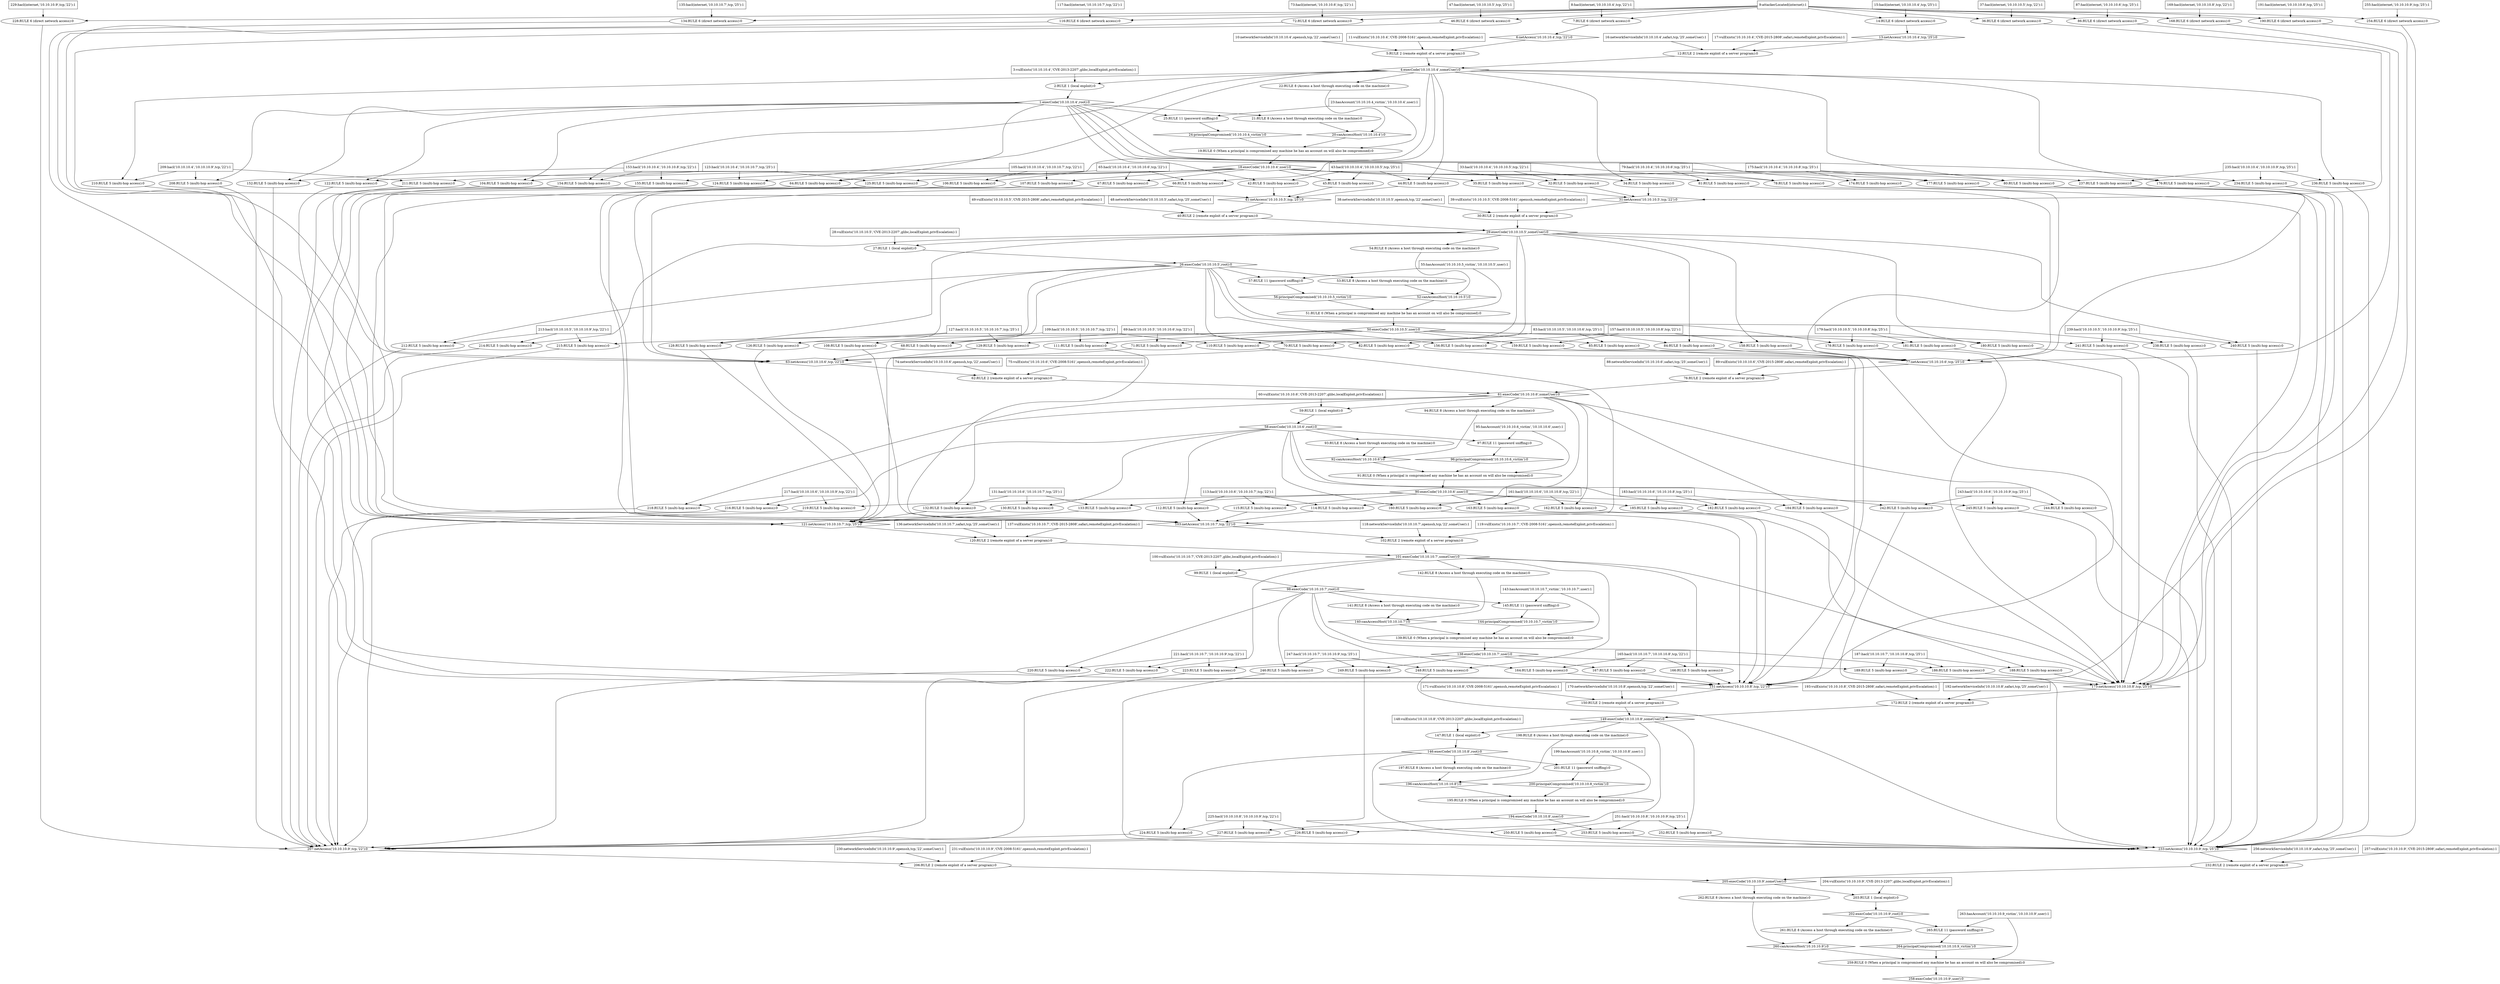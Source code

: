 digraph G {
	1 [label="1:execCode('10.10.10.4',root):0",shape=diamond];
	2 [label="2:RULE 1 (local exploit):0",shape=ellipse];
	3 [label="3:vulExists('10.10.10.4','CVE-2013-2207',glibc,localExploit,privEscalation):1",shape=box];
	4 [label="4:execCode('10.10.10.4',someUser):0",shape=diamond];
	5 [label="5:RULE 2 (remote exploit of a server program):0",shape=ellipse];
	6 [label="6:netAccess('10.10.10.4',tcp,'22'):0",shape=diamond];
	7 [label="7:RULE 6 (direct network access):0",shape=ellipse];
	8 [label="8:hacl(internet,'10.10.10.4',tcp,'22'):1",shape=box];
	9 [label="9:attackerLocated(internet):1",shape=box];
	10 [label="10:networkServiceInfo('10.10.10.4',openssh,tcp,'22',someUser):1",shape=box];
	11 [label="11:vulExists('10.10.10.4','CVE-2008-5161',openssh,remoteExploit,privEscalation):1",shape=box];
	12 [label="12:RULE 2 (remote exploit of a server program):0",shape=ellipse];
	13 [label="13:netAccess('10.10.10.4',tcp,'25'):0",shape=diamond];
	14 [label="14:RULE 6 (direct network access):0",shape=ellipse];
	15 [label="15:hacl(internet,'10.10.10.4',tcp,'25'):1",shape=box];
	16 [label="16:networkServiceInfo('10.10.10.4',safari,tcp,'25',someUser):1",shape=box];
	17 [label="17:vulExists('10.10.10.4','CVE-2015-2808',safari,remoteExploit,privEscalation):1",shape=box];
	18 [label="18:execCode('10.10.10.4',user):0",shape=diamond];
	19 [label="19:RULE 0 (When a principal is compromised any machine he has an account on will also be compromised):0",shape=ellipse];
	20 [label="20:canAccessHost('10.10.10.4'):0",shape=diamond];
	21 [label="21:RULE 8 (Access a host through executing code on the machine):0",shape=ellipse];
	22 [label="22:RULE 8 (Access a host through executing code on the machine):0",shape=ellipse];
	23 [label="23:hasAccount('10.10.10.4_victim','10.10.10.4',user):1",shape=box];
	24 [label="24:principalCompromised('10.10.10.4_victim'):0",shape=diamond];
	25 [label="25:RULE 11 (password sniffing):0",shape=ellipse];
	26 [label="26:execCode('10.10.10.5',root):0",shape=diamond];
	27 [label="27:RULE 1 (local exploit):0",shape=ellipse];
	28 [label="28:vulExists('10.10.10.5','CVE-2013-2207',glibc,localExploit,privEscalation):1",shape=box];
	29 [label="29:execCode('10.10.10.5',someUser):0",shape=diamond];
	30 [label="30:RULE 2 (remote exploit of a server program):0",shape=ellipse];
	31 [label="31:netAccess('10.10.10.5',tcp,'22'):0",shape=diamond];
	32 [label="32:RULE 5 (multi-hop access):0",shape=ellipse];
	33 [label="33:hacl('10.10.10.4','10.10.10.5',tcp,'22'):1",shape=box];
	34 [label="34:RULE 5 (multi-hop access):0",shape=ellipse];
	35 [label="35:RULE 5 (multi-hop access):0",shape=ellipse];
	36 [label="36:RULE 6 (direct network access):0",shape=ellipse];
	37 [label="37:hacl(internet,'10.10.10.5',tcp,'22'):1",shape=box];
	38 [label="38:networkServiceInfo('10.10.10.5',openssh,tcp,'22',someUser):1",shape=box];
	39 [label="39:vulExists('10.10.10.5','CVE-2008-5161',openssh,remoteExploit,privEscalation):1",shape=box];
	40 [label="40:RULE 2 (remote exploit of a server program):0",shape=ellipse];
	41 [label="41:netAccess('10.10.10.5',tcp,'25'):0",shape=diamond];
	42 [label="42:RULE 5 (multi-hop access):0",shape=ellipse];
	43 [label="43:hacl('10.10.10.4','10.10.10.5',tcp,'25'):1",shape=box];
	44 [label="44:RULE 5 (multi-hop access):0",shape=ellipse];
	45 [label="45:RULE 5 (multi-hop access):0",shape=ellipse];
	46 [label="46:RULE 6 (direct network access):0",shape=ellipse];
	47 [label="47:hacl(internet,'10.10.10.5',tcp,'25'):1",shape=box];
	48 [label="48:networkServiceInfo('10.10.10.5',safari,tcp,'25',someUser):1",shape=box];
	49 [label="49:vulExists('10.10.10.5','CVE-2015-2808',safari,remoteExploit,privEscalation):1",shape=box];
	50 [label="50:execCode('10.10.10.5',user):0",shape=diamond];
	51 [label="51:RULE 0 (When a principal is compromised any machine he has an account on will also be compromised):0",shape=ellipse];
	52 [label="52:canAccessHost('10.10.10.5'):0",shape=diamond];
	53 [label="53:RULE 8 (Access a host through executing code on the machine):0",shape=ellipse];
	54 [label="54:RULE 8 (Access a host through executing code on the machine):0",shape=ellipse];
	55 [label="55:hasAccount('10.10.10.5_victim','10.10.10.5',user):1",shape=box];
	56 [label="56:principalCompromised('10.10.10.5_victim'):0",shape=diamond];
	57 [label="57:RULE 11 (password sniffing):0",shape=ellipse];
	58 [label="58:execCode('10.10.10.6',root):0",shape=diamond];
	59 [label="59:RULE 1 (local exploit):0",shape=ellipse];
	60 [label="60:vulExists('10.10.10.6','CVE-2013-2207',glibc,localExploit,privEscalation):1",shape=box];
	61 [label="61:execCode('10.10.10.6',someUser):0",shape=diamond];
	62 [label="62:RULE 2 (remote exploit of a server program):0",shape=ellipse];
	63 [label="63:netAccess('10.10.10.6',tcp,'22'):0",shape=diamond];
	64 [label="64:RULE 5 (multi-hop access):0",shape=ellipse];
	65 [label="65:hacl('10.10.10.4','10.10.10.6',tcp,'22'):1",shape=box];
	66 [label="66:RULE 5 (multi-hop access):0",shape=ellipse];
	67 [label="67:RULE 5 (multi-hop access):0",shape=ellipse];
	68 [label="68:RULE 5 (multi-hop access):0",shape=ellipse];
	69 [label="69:hacl('10.10.10.5','10.10.10.6',tcp,'22'):1",shape=box];
	70 [label="70:RULE 5 (multi-hop access):0",shape=ellipse];
	71 [label="71:RULE 5 (multi-hop access):0",shape=ellipse];
	72 [label="72:RULE 6 (direct network access):0",shape=ellipse];
	73 [label="73:hacl(internet,'10.10.10.6',tcp,'22'):1",shape=box];
	74 [label="74:networkServiceInfo('10.10.10.6',openssh,tcp,'22',someUser):1",shape=box];
	75 [label="75:vulExists('10.10.10.6','CVE-2008-5161',openssh,remoteExploit,privEscalation):1",shape=box];
	76 [label="76:RULE 2 (remote exploit of a server program):0",shape=ellipse];
	77 [label="77:netAccess('10.10.10.6',tcp,'25'):0",shape=diamond];
	78 [label="78:RULE 5 (multi-hop access):0",shape=ellipse];
	79 [label="79:hacl('10.10.10.4','10.10.10.6',tcp,'25'):1",shape=box];
	80 [label="80:RULE 5 (multi-hop access):0",shape=ellipse];
	81 [label="81:RULE 5 (multi-hop access):0",shape=ellipse];
	82 [label="82:RULE 5 (multi-hop access):0",shape=ellipse];
	83 [label="83:hacl('10.10.10.5','10.10.10.6',tcp,'25'):1",shape=box];
	84 [label="84:RULE 5 (multi-hop access):0",shape=ellipse];
	85 [label="85:RULE 5 (multi-hop access):0",shape=ellipse];
	86 [label="86:RULE 6 (direct network access):0",shape=ellipse];
	87 [label="87:hacl(internet,'10.10.10.6',tcp,'25'):1",shape=box];
	88 [label="88:networkServiceInfo('10.10.10.6',safari,tcp,'25',someUser):1",shape=box];
	89 [label="89:vulExists('10.10.10.6','CVE-2015-2808',safari,remoteExploit,privEscalation):1",shape=box];
	90 [label="90:execCode('10.10.10.6',user):0",shape=diamond];
	91 [label="91:RULE 0 (When a principal is compromised any machine he has an account on will also be compromised):0",shape=ellipse];
	92 [label="92:canAccessHost('10.10.10.6'):0",shape=diamond];
	93 [label="93:RULE 8 (Access a host through executing code on the machine):0",shape=ellipse];
	94 [label="94:RULE 8 (Access a host through executing code on the machine):0",shape=ellipse];
	95 [label="95:hasAccount('10.10.10.6_victim','10.10.10.6',user):1",shape=box];
	96 [label="96:principalCompromised('10.10.10.6_victim'):0",shape=diamond];
	97 [label="97:RULE 11 (password sniffing):0",shape=ellipse];
	98 [label="98:execCode('10.10.10.7',root):0",shape=diamond];
	99 [label="99:RULE 1 (local exploit):0",shape=ellipse];
	100 [label="100:vulExists('10.10.10.7','CVE-2013-2207',glibc,localExploit,privEscalation):1",shape=box];
	101 [label="101:execCode('10.10.10.7',someUser):0",shape=diamond];
	102 [label="102:RULE 2 (remote exploit of a server program):0",shape=ellipse];
	103 [label="103:netAccess('10.10.10.7',tcp,'22'):0",shape=diamond];
	104 [label="104:RULE 5 (multi-hop access):0",shape=ellipse];
	105 [label="105:hacl('10.10.10.4','10.10.10.7',tcp,'22'):1",shape=box];
	106 [label="106:RULE 5 (multi-hop access):0",shape=ellipse];
	107 [label="107:RULE 5 (multi-hop access):0",shape=ellipse];
	108 [label="108:RULE 5 (multi-hop access):0",shape=ellipse];
	109 [label="109:hacl('10.10.10.5','10.10.10.7',tcp,'22'):1",shape=box];
	110 [label="110:RULE 5 (multi-hop access):0",shape=ellipse];
	111 [label="111:RULE 5 (multi-hop access):0",shape=ellipse];
	112 [label="112:RULE 5 (multi-hop access):0",shape=ellipse];
	113 [label="113:hacl('10.10.10.6','10.10.10.7',tcp,'22'):1",shape=box];
	114 [label="114:RULE 5 (multi-hop access):0",shape=ellipse];
	115 [label="115:RULE 5 (multi-hop access):0",shape=ellipse];
	116 [label="116:RULE 6 (direct network access):0",shape=ellipse];
	117 [label="117:hacl(internet,'10.10.10.7',tcp,'22'):1",shape=box];
	118 [label="118:networkServiceInfo('10.10.10.7',openssh,tcp,'22',someUser):1",shape=box];
	119 [label="119:vulExists('10.10.10.7','CVE-2008-5161',openssh,remoteExploit,privEscalation):1",shape=box];
	120 [label="120:RULE 2 (remote exploit of a server program):0",shape=ellipse];
	121 [label="121:netAccess('10.10.10.7',tcp,'25'):0",shape=diamond];
	122 [label="122:RULE 5 (multi-hop access):0",shape=ellipse];
	123 [label="123:hacl('10.10.10.4','10.10.10.7',tcp,'25'):1",shape=box];
	124 [label="124:RULE 5 (multi-hop access):0",shape=ellipse];
	125 [label="125:RULE 5 (multi-hop access):0",shape=ellipse];
	126 [label="126:RULE 5 (multi-hop access):0",shape=ellipse];
	127 [label="127:hacl('10.10.10.5','10.10.10.7',tcp,'25'):1",shape=box];
	128 [label="128:RULE 5 (multi-hop access):0",shape=ellipse];
	129 [label="129:RULE 5 (multi-hop access):0",shape=ellipse];
	130 [label="130:RULE 5 (multi-hop access):0",shape=ellipse];
	131 [label="131:hacl('10.10.10.6','10.10.10.7',tcp,'25'):1",shape=box];
	132 [label="132:RULE 5 (multi-hop access):0",shape=ellipse];
	133 [label="133:RULE 5 (multi-hop access):0",shape=ellipse];
	134 [label="134:RULE 6 (direct network access):0",shape=ellipse];
	135 [label="135:hacl(internet,'10.10.10.7',tcp,'25'):1",shape=box];
	136 [label="136:networkServiceInfo('10.10.10.7',safari,tcp,'25',someUser):1",shape=box];
	137 [label="137:vulExists('10.10.10.7','CVE-2015-2808',safari,remoteExploit,privEscalation):1",shape=box];
	138 [label="138:execCode('10.10.10.7',user):0",shape=diamond];
	139 [label="139:RULE 0 (When a principal is compromised any machine he has an account on will also be compromised):0",shape=ellipse];
	140 [label="140:canAccessHost('10.10.10.7'):0",shape=diamond];
	141 [label="141:RULE 8 (Access a host through executing code on the machine):0",shape=ellipse];
	142 [label="142:RULE 8 (Access a host through executing code on the machine):0",shape=ellipse];
	143 [label="143:hasAccount('10.10.10.7_victim','10.10.10.7',user):1",shape=box];
	144 [label="144:principalCompromised('10.10.10.7_victim'):0",shape=diamond];
	145 [label="145:RULE 11 (password sniffing):0",shape=ellipse];
	146 [label="146:execCode('10.10.10.8',root):0",shape=diamond];
	147 [label="147:RULE 1 (local exploit):0",shape=ellipse];
	148 [label="148:vulExists('10.10.10.8','CVE-2013-2207',glibc,localExploit,privEscalation):1",shape=box];
	149 [label="149:execCode('10.10.10.8',someUser):0",shape=diamond];
	150 [label="150:RULE 2 (remote exploit of a server program):0",shape=ellipse];
	151 [label="151:netAccess('10.10.10.8',tcp,'22'):0",shape=diamond];
	152 [label="152:RULE 5 (multi-hop access):0",shape=ellipse];
	153 [label="153:hacl('10.10.10.4','10.10.10.8',tcp,'22'):1",shape=box];
	154 [label="154:RULE 5 (multi-hop access):0",shape=ellipse];
	155 [label="155:RULE 5 (multi-hop access):0",shape=ellipse];
	156 [label="156:RULE 5 (multi-hop access):0",shape=ellipse];
	157 [label="157:hacl('10.10.10.5','10.10.10.8',tcp,'22'):1",shape=box];
	158 [label="158:RULE 5 (multi-hop access):0",shape=ellipse];
	159 [label="159:RULE 5 (multi-hop access):0",shape=ellipse];
	160 [label="160:RULE 5 (multi-hop access):0",shape=ellipse];
	161 [label="161:hacl('10.10.10.6','10.10.10.8',tcp,'22'):1",shape=box];
	162 [label="162:RULE 5 (multi-hop access):0",shape=ellipse];
	163 [label="163:RULE 5 (multi-hop access):0",shape=ellipse];
	164 [label="164:RULE 5 (multi-hop access):0",shape=ellipse];
	165 [label="165:hacl('10.10.10.7','10.10.10.8',tcp,'22'):1",shape=box];
	166 [label="166:RULE 5 (multi-hop access):0",shape=ellipse];
	167 [label="167:RULE 5 (multi-hop access):0",shape=ellipse];
	168 [label="168:RULE 6 (direct network access):0",shape=ellipse];
	169 [label="169:hacl(internet,'10.10.10.8',tcp,'22'):1",shape=box];
	170 [label="170:networkServiceInfo('10.10.10.8',openssh,tcp,'22',someUser):1",shape=box];
	171 [label="171:vulExists('10.10.10.8','CVE-2008-5161',openssh,remoteExploit,privEscalation):1",shape=box];
	172 [label="172:RULE 2 (remote exploit of a server program):0",shape=ellipse];
	173 [label="173:netAccess('10.10.10.8',tcp,'25'):0",shape=diamond];
	174 [label="174:RULE 5 (multi-hop access):0",shape=ellipse];
	175 [label="175:hacl('10.10.10.4','10.10.10.8',tcp,'25'):1",shape=box];
	176 [label="176:RULE 5 (multi-hop access):0",shape=ellipse];
	177 [label="177:RULE 5 (multi-hop access):0",shape=ellipse];
	178 [label="178:RULE 5 (multi-hop access):0",shape=ellipse];
	179 [label="179:hacl('10.10.10.5','10.10.10.8',tcp,'25'):1",shape=box];
	180 [label="180:RULE 5 (multi-hop access):0",shape=ellipse];
	181 [label="181:RULE 5 (multi-hop access):0",shape=ellipse];
	182 [label="182:RULE 5 (multi-hop access):0",shape=ellipse];
	183 [label="183:hacl('10.10.10.6','10.10.10.8',tcp,'25'):1",shape=box];
	184 [label="184:RULE 5 (multi-hop access):0",shape=ellipse];
	185 [label="185:RULE 5 (multi-hop access):0",shape=ellipse];
	186 [label="186:RULE 5 (multi-hop access):0",shape=ellipse];
	187 [label="187:hacl('10.10.10.7','10.10.10.8',tcp,'25'):1",shape=box];
	188 [label="188:RULE 5 (multi-hop access):0",shape=ellipse];
	189 [label="189:RULE 5 (multi-hop access):0",shape=ellipse];
	190 [label="190:RULE 6 (direct network access):0",shape=ellipse];
	191 [label="191:hacl(internet,'10.10.10.8',tcp,'25'):1",shape=box];
	192 [label="192:networkServiceInfo('10.10.10.8',safari,tcp,'25',someUser):1",shape=box];
	193 [label="193:vulExists('10.10.10.8','CVE-2015-2808',safari,remoteExploit,privEscalation):1",shape=box];
	194 [label="194:execCode('10.10.10.8',user):0",shape=diamond];
	195 [label="195:RULE 0 (When a principal is compromised any machine he has an account on will also be compromised):0",shape=ellipse];
	196 [label="196:canAccessHost('10.10.10.8'):0",shape=diamond];
	197 [label="197:RULE 8 (Access a host through executing code on the machine):0",shape=ellipse];
	198 [label="198:RULE 8 (Access a host through executing code on the machine):0",shape=ellipse];
	199 [label="199:hasAccount('10.10.10.8_victim','10.10.10.8',user):1",shape=box];
	200 [label="200:principalCompromised('10.10.10.8_victim'):0",shape=diamond];
	201 [label="201:RULE 11 (password sniffing):0",shape=ellipse];
	202 [label="202:execCode('10.10.10.9',root):0",shape=diamond];
	203 [label="203:RULE 1 (local exploit):0",shape=ellipse];
	204 [label="204:vulExists('10.10.10.9','CVE-2013-2207',glibc,localExploit,privEscalation):1",shape=box];
	205 [label="205:execCode('10.10.10.9',someUser):0",shape=diamond];
	206 [label="206:RULE 2 (remote exploit of a server program):0",shape=ellipse];
	207 [label="207:netAccess('10.10.10.9',tcp,'22'):0",shape=diamond];
	208 [label="208:RULE 5 (multi-hop access):0",shape=ellipse];
	209 [label="209:hacl('10.10.10.4','10.10.10.9',tcp,'22'):1",shape=box];
	210 [label="210:RULE 5 (multi-hop access):0",shape=ellipse];
	211 [label="211:RULE 5 (multi-hop access):0",shape=ellipse];
	212 [label="212:RULE 5 (multi-hop access):0",shape=ellipse];
	213 [label="213:hacl('10.10.10.5','10.10.10.9',tcp,'22'):1",shape=box];
	214 [label="214:RULE 5 (multi-hop access):0",shape=ellipse];
	215 [label="215:RULE 5 (multi-hop access):0",shape=ellipse];
	216 [label="216:RULE 5 (multi-hop access):0",shape=ellipse];
	217 [label="217:hacl('10.10.10.6','10.10.10.9',tcp,'22'):1",shape=box];
	218 [label="218:RULE 5 (multi-hop access):0",shape=ellipse];
	219 [label="219:RULE 5 (multi-hop access):0",shape=ellipse];
	220 [label="220:RULE 5 (multi-hop access):0",shape=ellipse];
	221 [label="221:hacl('10.10.10.7','10.10.10.9',tcp,'22'):1",shape=box];
	222 [label="222:RULE 5 (multi-hop access):0",shape=ellipse];
	223 [label="223:RULE 5 (multi-hop access):0",shape=ellipse];
	224 [label="224:RULE 5 (multi-hop access):0",shape=ellipse];
	225 [label="225:hacl('10.10.10.8','10.10.10.9',tcp,'22'):1",shape=box];
	226 [label="226:RULE 5 (multi-hop access):0",shape=ellipse];
	227 [label="227:RULE 5 (multi-hop access):0",shape=ellipse];
	228 [label="228:RULE 6 (direct network access):0",shape=ellipse];
	229 [label="229:hacl(internet,'10.10.10.9',tcp,'22'):1",shape=box];
	230 [label="230:networkServiceInfo('10.10.10.9',openssh,tcp,'22',someUser):1",shape=box];
	231 [label="231:vulExists('10.10.10.9','CVE-2008-5161',openssh,remoteExploit,privEscalation):1",shape=box];
	232 [label="232:RULE 2 (remote exploit of a server program):0",shape=ellipse];
	233 [label="233:netAccess('10.10.10.9',tcp,'25'):0",shape=diamond];
	234 [label="234:RULE 5 (multi-hop access):0",shape=ellipse];
	235 [label="235:hacl('10.10.10.4','10.10.10.9',tcp,'25'):1",shape=box];
	236 [label="236:RULE 5 (multi-hop access):0",shape=ellipse];
	237 [label="237:RULE 5 (multi-hop access):0",shape=ellipse];
	238 [label="238:RULE 5 (multi-hop access):0",shape=ellipse];
	239 [label="239:hacl('10.10.10.5','10.10.10.9',tcp,'25'):1",shape=box];
	240 [label="240:RULE 5 (multi-hop access):0",shape=ellipse];
	241 [label="241:RULE 5 (multi-hop access):0",shape=ellipse];
	242 [label="242:RULE 5 (multi-hop access):0",shape=ellipse];
	243 [label="243:hacl('10.10.10.6','10.10.10.9',tcp,'25'):1",shape=box];
	244 [label="244:RULE 5 (multi-hop access):0",shape=ellipse];
	245 [label="245:RULE 5 (multi-hop access):0",shape=ellipse];
	246 [label="246:RULE 5 (multi-hop access):0",shape=ellipse];
	247 [label="247:hacl('10.10.10.7','10.10.10.9',tcp,'25'):1",shape=box];
	248 [label="248:RULE 5 (multi-hop access):0",shape=ellipse];
	249 [label="249:RULE 5 (multi-hop access):0",shape=ellipse];
	250 [label="250:RULE 5 (multi-hop access):0",shape=ellipse];
	251 [label="251:hacl('10.10.10.8','10.10.10.9',tcp,'25'):1",shape=box];
	252 [label="252:RULE 5 (multi-hop access):0",shape=ellipse];
	253 [label="253:RULE 5 (multi-hop access):0",shape=ellipse];
	254 [label="254:RULE 6 (direct network access):0",shape=ellipse];
	255 [label="255:hacl(internet,'10.10.10.9',tcp,'25'):1",shape=box];
	256 [label="256:networkServiceInfo('10.10.10.9',safari,tcp,'25',someUser):1",shape=box];
	257 [label="257:vulExists('10.10.10.9','CVE-2015-2808',safari,remoteExploit,privEscalation):1",shape=box];
	258 [label="258:execCode('10.10.10.9',user):0",shape=diamond];
	259 [label="259:RULE 0 (When a principal is compromised any machine he has an account on will also be compromised):0",shape=ellipse];
	260 [label="260:canAccessHost('10.10.10.9'):0",shape=diamond];
	261 [label="261:RULE 8 (Access a host through executing code on the machine):0",shape=ellipse];
	262 [label="262:RULE 8 (Access a host through executing code on the machine):0",shape=ellipse];
	263 [label="263:hasAccount('10.10.10.9_victim','10.10.10.9',user):1",shape=box];
	264 [label="264:principalCompromised('10.10.10.9_victim'):0",shape=diamond];
	265 [label="265:RULE 11 (password sniffing):0",shape=ellipse];
	3 -> 	2;
	8 -> 	7;
	9 -> 	7;
	7 -> 	6;
	6 -> 	5;
	10 -> 	5;
	11 -> 	5;
	5 -> 	4;
	15 -> 	14;
	9 -> 	14;
	14 -> 	13;
	13 -> 	12;
	16 -> 	12;
	17 -> 	12;
	12 -> 	4;
	4 -> 	2;
	2 -> 	1;
	1 -> 	21;
	21 -> 	20;
	4 -> 	22;
	22 -> 	20;
	20 -> 	19;
	23 -> 	19;
	1 -> 	25;
	23 -> 	25;
	25 -> 	24;
	24 -> 	19;
	19 -> 	18;
	28 -> 	27;
	33 -> 	32;
	1 -> 	32;
	32 -> 	31;
	33 -> 	34;
	4 -> 	34;
	34 -> 	31;
	33 -> 	35;
	18 -> 	35;
	35 -> 	31;
	37 -> 	36;
	9 -> 	36;
	36 -> 	31;
	31 -> 	30;
	38 -> 	30;
	39 -> 	30;
	30 -> 	29;
	43 -> 	42;
	1 -> 	42;
	42 -> 	41;
	43 -> 	44;
	4 -> 	44;
	44 -> 	41;
	43 -> 	45;
	18 -> 	45;
	45 -> 	41;
	47 -> 	46;
	9 -> 	46;
	46 -> 	41;
	41 -> 	40;
	48 -> 	40;
	49 -> 	40;
	40 -> 	29;
	29 -> 	27;
	27 -> 	26;
	26 -> 	53;
	53 -> 	52;
	29 -> 	54;
	54 -> 	52;
	52 -> 	51;
	55 -> 	51;
	26 -> 	57;
	55 -> 	57;
	57 -> 	56;
	56 -> 	51;
	51 -> 	50;
	60 -> 	59;
	65 -> 	64;
	1 -> 	64;
	64 -> 	63;
	65 -> 	66;
	4 -> 	66;
	66 -> 	63;
	65 -> 	67;
	18 -> 	67;
	67 -> 	63;
	69 -> 	68;
	26 -> 	68;
	68 -> 	63;
	69 -> 	70;
	29 -> 	70;
	70 -> 	63;
	69 -> 	71;
	50 -> 	71;
	71 -> 	63;
	73 -> 	72;
	9 -> 	72;
	72 -> 	63;
	63 -> 	62;
	74 -> 	62;
	75 -> 	62;
	62 -> 	61;
	79 -> 	78;
	1 -> 	78;
	78 -> 	77;
	79 -> 	80;
	4 -> 	80;
	80 -> 	77;
	79 -> 	81;
	18 -> 	81;
	81 -> 	77;
	83 -> 	82;
	26 -> 	82;
	82 -> 	77;
	83 -> 	84;
	29 -> 	84;
	84 -> 	77;
	83 -> 	85;
	50 -> 	85;
	85 -> 	77;
	87 -> 	86;
	9 -> 	86;
	86 -> 	77;
	77 -> 	76;
	88 -> 	76;
	89 -> 	76;
	76 -> 	61;
	61 -> 	59;
	59 -> 	58;
	58 -> 	93;
	93 -> 	92;
	61 -> 	94;
	94 -> 	92;
	92 -> 	91;
	95 -> 	91;
	58 -> 	97;
	95 -> 	97;
	97 -> 	96;
	96 -> 	91;
	91 -> 	90;
	100 -> 	99;
	105 -> 	104;
	1 -> 	104;
	104 -> 	103;
	105 -> 	106;
	4 -> 	106;
	106 -> 	103;
	105 -> 	107;
	18 -> 	107;
	107 -> 	103;
	109 -> 	108;
	26 -> 	108;
	108 -> 	103;
	109 -> 	110;
	29 -> 	110;
	110 -> 	103;
	109 -> 	111;
	50 -> 	111;
	111 -> 	103;
	113 -> 	112;
	58 -> 	112;
	112 -> 	103;
	113 -> 	114;
	61 -> 	114;
	114 -> 	103;
	113 -> 	115;
	90 -> 	115;
	115 -> 	103;
	117 -> 	116;
	9 -> 	116;
	116 -> 	103;
	103 -> 	102;
	118 -> 	102;
	119 -> 	102;
	102 -> 	101;
	123 -> 	122;
	1 -> 	122;
	122 -> 	121;
	123 -> 	124;
	4 -> 	124;
	124 -> 	121;
	123 -> 	125;
	18 -> 	125;
	125 -> 	121;
	127 -> 	126;
	26 -> 	126;
	126 -> 	121;
	127 -> 	128;
	29 -> 	128;
	128 -> 	121;
	127 -> 	129;
	50 -> 	129;
	129 -> 	121;
	131 -> 	130;
	58 -> 	130;
	130 -> 	121;
	131 -> 	132;
	61 -> 	132;
	132 -> 	121;
	131 -> 	133;
	90 -> 	133;
	133 -> 	121;
	135 -> 	134;
	9 -> 	134;
	134 -> 	121;
	121 -> 	120;
	136 -> 	120;
	137 -> 	120;
	120 -> 	101;
	101 -> 	99;
	99 -> 	98;
	98 -> 	141;
	141 -> 	140;
	101 -> 	142;
	142 -> 	140;
	140 -> 	139;
	143 -> 	139;
	98 -> 	145;
	143 -> 	145;
	145 -> 	144;
	144 -> 	139;
	139 -> 	138;
	148 -> 	147;
	153 -> 	152;
	1 -> 	152;
	152 -> 	151;
	153 -> 	154;
	4 -> 	154;
	154 -> 	151;
	153 -> 	155;
	18 -> 	155;
	155 -> 	151;
	157 -> 	156;
	26 -> 	156;
	156 -> 	151;
	157 -> 	158;
	29 -> 	158;
	158 -> 	151;
	157 -> 	159;
	50 -> 	159;
	159 -> 	151;
	161 -> 	160;
	58 -> 	160;
	160 -> 	151;
	161 -> 	162;
	61 -> 	162;
	162 -> 	151;
	161 -> 	163;
	90 -> 	163;
	163 -> 	151;
	165 -> 	164;
	98 -> 	164;
	164 -> 	151;
	165 -> 	166;
	101 -> 	166;
	166 -> 	151;
	165 -> 	167;
	138 -> 	167;
	167 -> 	151;
	169 -> 	168;
	9 -> 	168;
	168 -> 	151;
	151 -> 	150;
	170 -> 	150;
	171 -> 	150;
	150 -> 	149;
	175 -> 	174;
	1 -> 	174;
	174 -> 	173;
	175 -> 	176;
	4 -> 	176;
	176 -> 	173;
	175 -> 	177;
	18 -> 	177;
	177 -> 	173;
	179 -> 	178;
	26 -> 	178;
	178 -> 	173;
	179 -> 	180;
	29 -> 	180;
	180 -> 	173;
	179 -> 	181;
	50 -> 	181;
	181 -> 	173;
	183 -> 	182;
	58 -> 	182;
	182 -> 	173;
	183 -> 	184;
	61 -> 	184;
	184 -> 	173;
	183 -> 	185;
	90 -> 	185;
	185 -> 	173;
	187 -> 	186;
	98 -> 	186;
	186 -> 	173;
	187 -> 	188;
	101 -> 	188;
	188 -> 	173;
	187 -> 	189;
	138 -> 	189;
	189 -> 	173;
	191 -> 	190;
	9 -> 	190;
	190 -> 	173;
	173 -> 	172;
	192 -> 	172;
	193 -> 	172;
	172 -> 	149;
	149 -> 	147;
	147 -> 	146;
	146 -> 	197;
	197 -> 	196;
	149 -> 	198;
	198 -> 	196;
	196 -> 	195;
	199 -> 	195;
	146 -> 	201;
	199 -> 	201;
	201 -> 	200;
	200 -> 	195;
	195 -> 	194;
	204 -> 	203;
	209 -> 	208;
	1 -> 	208;
	208 -> 	207;
	209 -> 	210;
	4 -> 	210;
	210 -> 	207;
	209 -> 	211;
	18 -> 	211;
	211 -> 	207;
	213 -> 	212;
	26 -> 	212;
	212 -> 	207;
	213 -> 	214;
	29 -> 	214;
	214 -> 	207;
	213 -> 	215;
	50 -> 	215;
	215 -> 	207;
	217 -> 	216;
	58 -> 	216;
	216 -> 	207;
	217 -> 	218;
	61 -> 	218;
	218 -> 	207;
	217 -> 	219;
	90 -> 	219;
	219 -> 	207;
	221 -> 	220;
	98 -> 	220;
	220 -> 	207;
	221 -> 	222;
	101 -> 	222;
	222 -> 	207;
	221 -> 	223;
	138 -> 	223;
	223 -> 	207;
	225 -> 	224;
	146 -> 	224;
	224 -> 	207;
	225 -> 	226;
	149 -> 	226;
	226 -> 	207;
	225 -> 	227;
	194 -> 	227;
	227 -> 	207;
	229 -> 	228;
	9 -> 	228;
	228 -> 	207;
	207 -> 	206;
	230 -> 	206;
	231 -> 	206;
	206 -> 	205;
	235 -> 	234;
	1 -> 	234;
	234 -> 	233;
	235 -> 	236;
	4 -> 	236;
	236 -> 	233;
	235 -> 	237;
	18 -> 	237;
	237 -> 	233;
	239 -> 	238;
	26 -> 	238;
	238 -> 	233;
	239 -> 	240;
	29 -> 	240;
	240 -> 	233;
	239 -> 	241;
	50 -> 	241;
	241 -> 	233;
	243 -> 	242;
	58 -> 	242;
	242 -> 	233;
	243 -> 	244;
	61 -> 	244;
	244 -> 	233;
	243 -> 	245;
	90 -> 	245;
	245 -> 	233;
	247 -> 	246;
	98 -> 	246;
	246 -> 	233;
	247 -> 	248;
	101 -> 	248;
	248 -> 	233;
	247 -> 	249;
	138 -> 	249;
	249 -> 	233;
	251 -> 	250;
	146 -> 	250;
	250 -> 	233;
	251 -> 	252;
	149 -> 	252;
	252 -> 	233;
	251 -> 	253;
	194 -> 	253;
	253 -> 	233;
	255 -> 	254;
	9 -> 	254;
	254 -> 	233;
	233 -> 	232;
	256 -> 	232;
	257 -> 	232;
	232 -> 	205;
	205 -> 	203;
	203 -> 	202;
	202 -> 	261;
	261 -> 	260;
	205 -> 	262;
	262 -> 	260;
	260 -> 	259;
	263 -> 	259;
	202 -> 	265;
	263 -> 	265;
	265 -> 	264;
	264 -> 	259;
	259 -> 	258;
}
